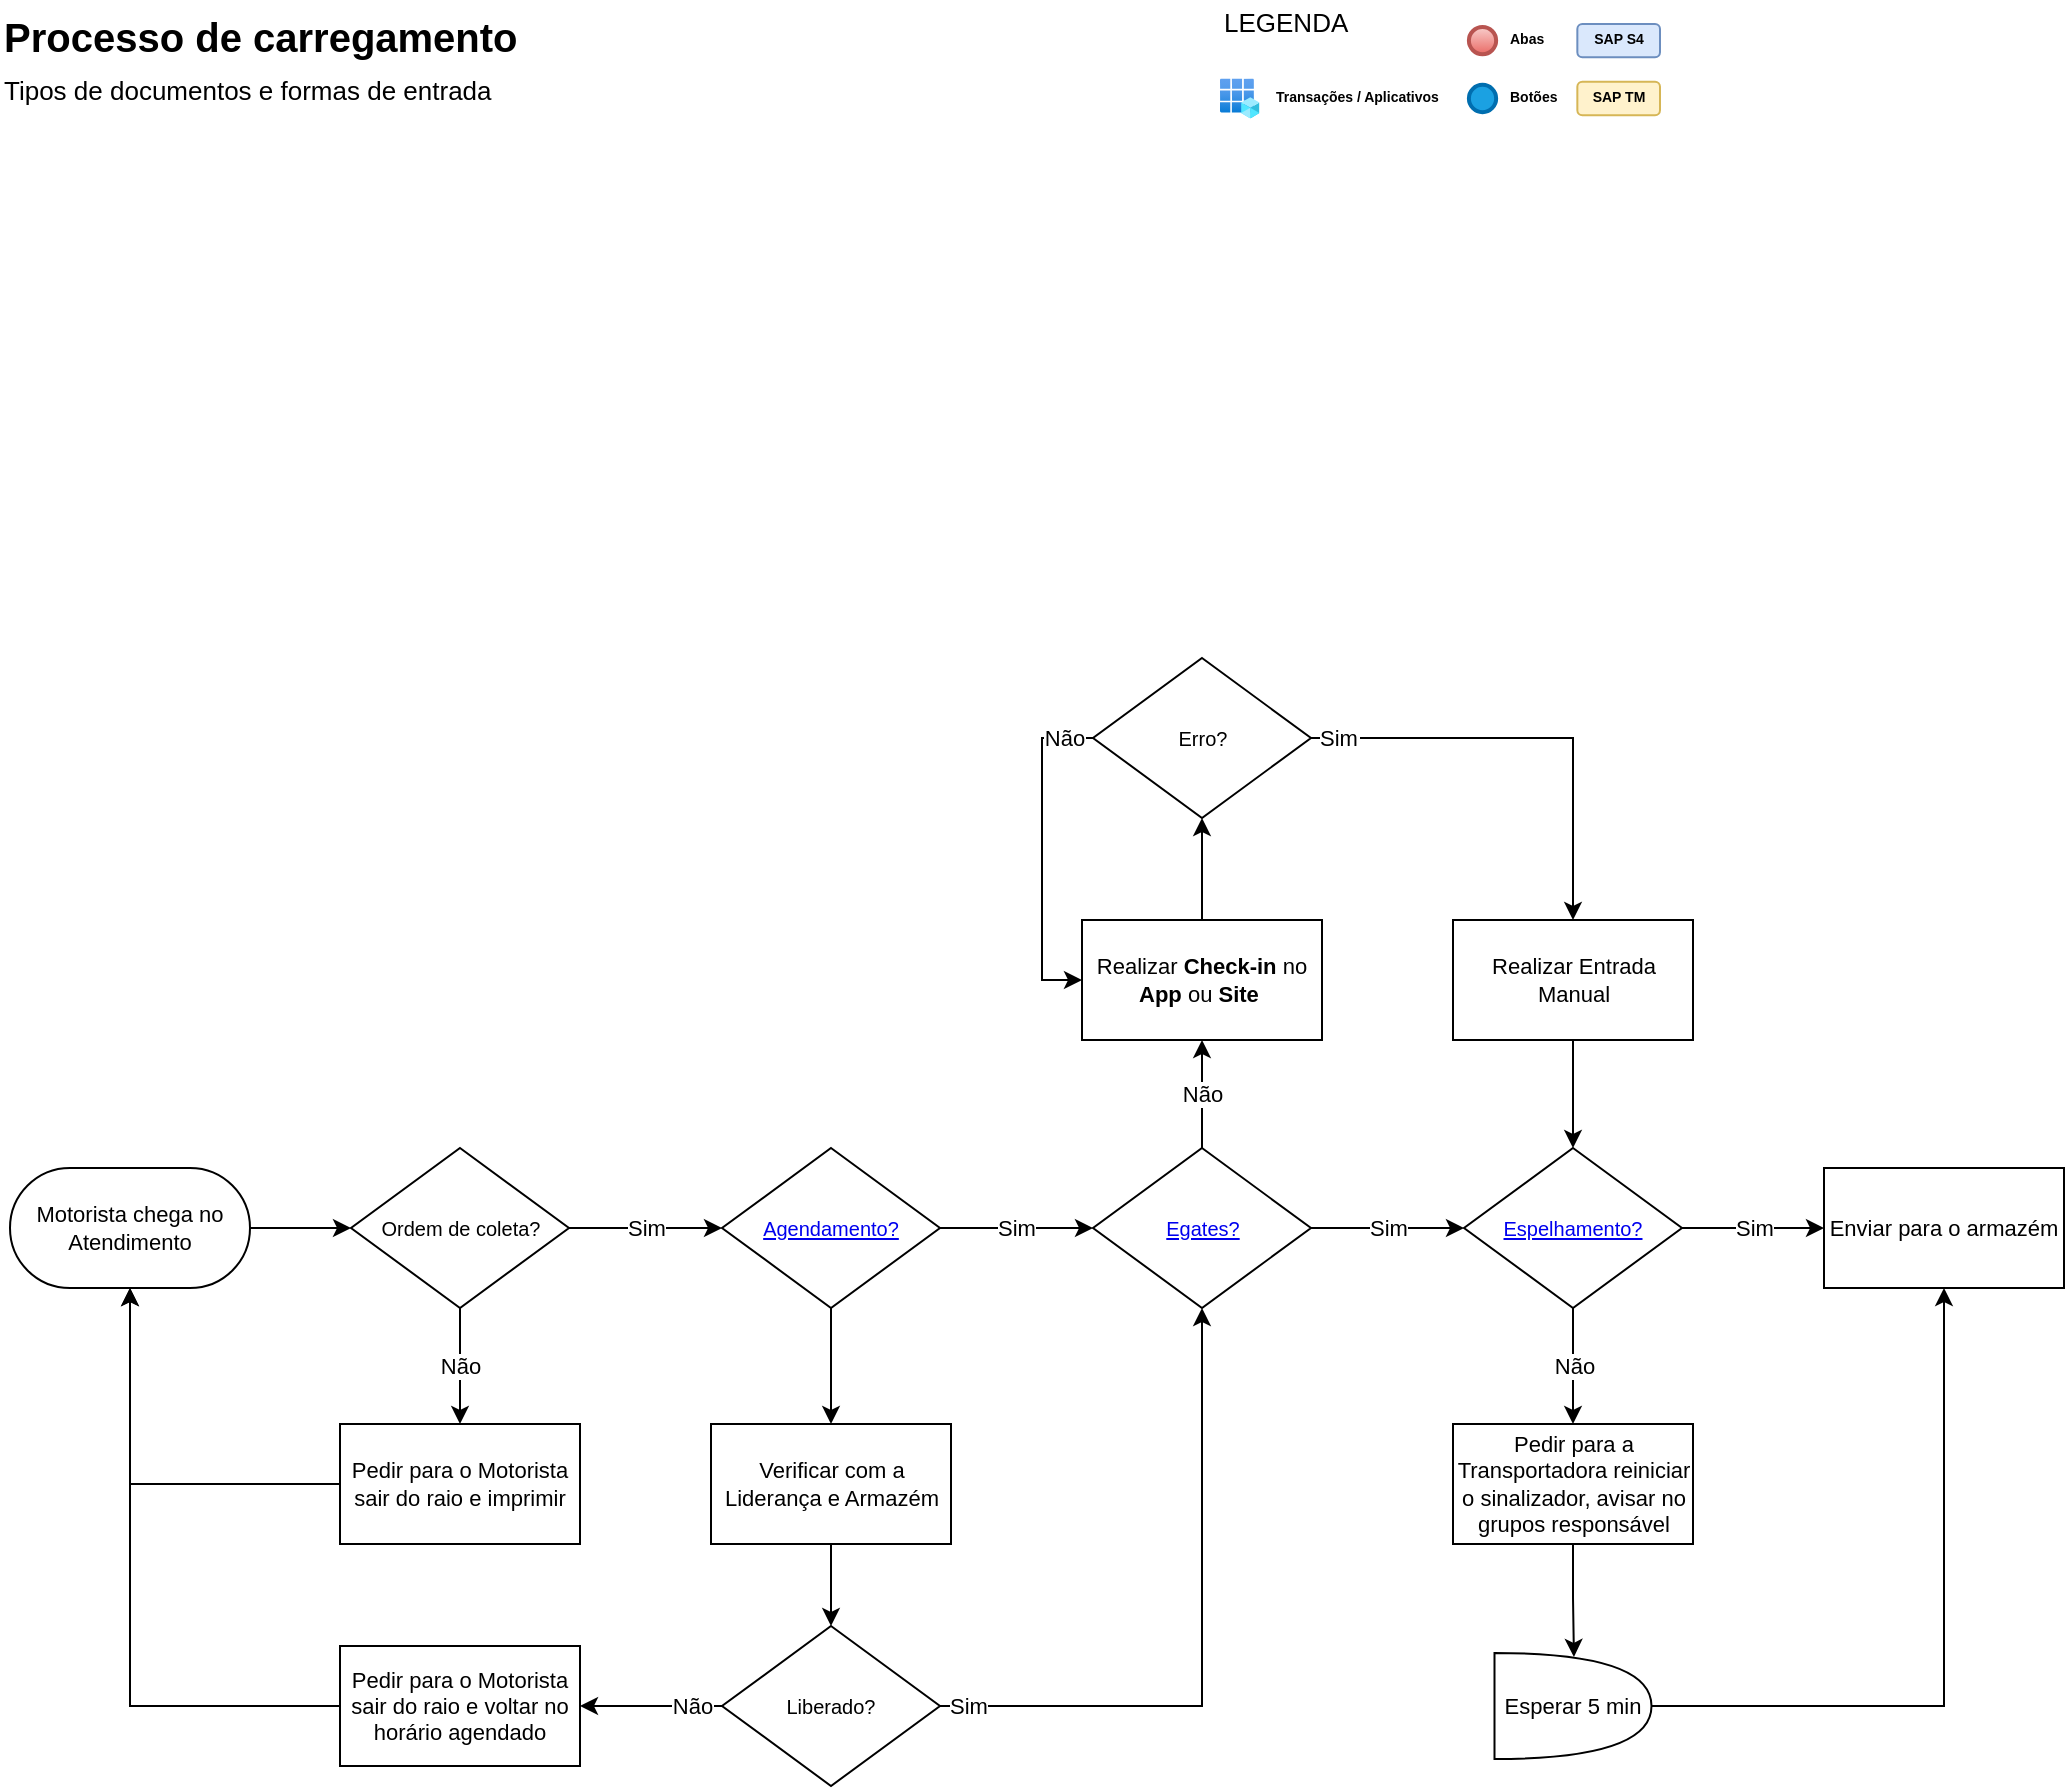 <mxfile version="24.0.5" type="github">
  <diagram name="Page-1" id="JQofYEXU-NoQVEOPvFRB">
    <mxGraphModel dx="778" dy="393" grid="0" gridSize="10" guides="1" tooltips="1" connect="1" arrows="1" fold="1" page="1" pageScale="1" pageWidth="850" pageHeight="1100" math="0" shadow="0">
      <root>
        <mxCell id="0" />
        <mxCell id="1" parent="0" />
        <mxCell id="aOmEqhJqzcy8wnbz2JpO-2" value="Processo de carregamento&lt;div style=&quot;&quot;&gt;&lt;span style=&quot;font-weight: 400;&quot;&gt;&lt;font style=&quot;font-size: 13px;&quot;&gt;Tipos de documentos e formas de entrada&lt;/font&gt;&lt;/span&gt;&lt;/div&gt;" style="text;html=1;align=left;verticalAlign=middle;whiteSpace=wrap;rounded=0;fontStyle=1;fontSize=20;" vertex="1" parent="1">
          <mxGeometry x="10" y="10" width="400" height="59.31" as="geometry" />
        </mxCell>
        <mxCell id="aOmEqhJqzcy8wnbz2JpO-13" value="" style="group" vertex="1" connectable="0" parent="1">
          <mxGeometry x="610" y="10" width="240" height="60" as="geometry" />
        </mxCell>
        <mxCell id="aOmEqhJqzcy8wnbz2JpO-3" value="LEGENDA" style="text;html=1;align=left;verticalAlign=middle;whiteSpace=wrap;rounded=0;fontStyle=0;fontSize=13;" vertex="1" parent="aOmEqhJqzcy8wnbz2JpO-13">
          <mxGeometry x="10" width="70" height="21.336" as="geometry" />
        </mxCell>
        <mxCell id="aOmEqhJqzcy8wnbz2JpO-4" value="" style="image;aspect=fixed;html=1;points=[];align=center;fontSize=12;image=img/lib/azure2/identity/App_Registrations.svg;" vertex="1" parent="aOmEqhJqzcy8wnbz2JpO-13">
          <mxGeometry x="10" y="39.233" width="19.712" height="20.032" as="geometry" />
        </mxCell>
        <mxCell id="aOmEqhJqzcy8wnbz2JpO-5" value="Transações / Aplicativos" style="text;html=1;align=left;verticalAlign=middle;whiteSpace=wrap;rounded=0;fontSize=7;fontStyle=1" vertex="1" parent="aOmEqhJqzcy8wnbz2JpO-13">
          <mxGeometry x="35.71" y="38.581" width="94.29" height="21.336" as="geometry" />
        </mxCell>
        <mxCell id="aOmEqhJqzcy8wnbz2JpO-6" value="" style="ellipse;whiteSpace=wrap;html=1;aspect=fixed;strokeWidth=2;fillColor=#1ba1e2;strokeColor=#006EAF;fontColor=#ffffff;" vertex="1" parent="aOmEqhJqzcy8wnbz2JpO-13">
          <mxGeometry x="134.444" y="42.433" width="13.632" height="13.632" as="geometry" />
        </mxCell>
        <mxCell id="aOmEqhJqzcy8wnbz2JpO-7" value="" style="ellipse;whiteSpace=wrap;html=1;aspect=fixed;fillColor=#f8cecc;strokeColor=#b85450;strokeWidth=2;gradientColor=#ea6b66;" vertex="1" parent="aOmEqhJqzcy8wnbz2JpO-13">
          <mxGeometry x="134.444" y="13.489" width="13.632" height="13.632" as="geometry" />
        </mxCell>
        <mxCell id="aOmEqhJqzcy8wnbz2JpO-8" value="Abas" style="text;html=1;align=left;verticalAlign=middle;whiteSpace=wrap;rounded=0;fontSize=7;fontStyle=1" vertex="1" parent="aOmEqhJqzcy8wnbz2JpO-13">
          <mxGeometry x="153.111" y="9.636" width="35.556" height="21.337" as="geometry" />
        </mxCell>
        <mxCell id="aOmEqhJqzcy8wnbz2JpO-9" value="Botões" style="text;html=1;align=left;verticalAlign=middle;whiteSpace=wrap;rounded=0;fontSize=7;fontStyle=1" vertex="1" parent="aOmEqhJqzcy8wnbz2JpO-13">
          <mxGeometry x="153.111" y="38.581" width="35.556" height="21.337" as="geometry" />
        </mxCell>
        <mxCell id="aOmEqhJqzcy8wnbz2JpO-11" value="SAP S4" style="rounded=1;whiteSpace=wrap;html=1;fontSize=7;fillColor=#dae8fc;strokeColor=#6c8ebf;fontStyle=1" vertex="1" parent="aOmEqhJqzcy8wnbz2JpO-13">
          <mxGeometry x="188.67" y="11.983" width="41.33" height="16.644" as="geometry" />
        </mxCell>
        <mxCell id="aOmEqhJqzcy8wnbz2JpO-14" value="SAP TM" style="rounded=1;whiteSpace=wrap;html=1;fontSize=7;fillColor=#fff2cc;strokeColor=#d6b656;fontStyle=1" vertex="1" parent="aOmEqhJqzcy8wnbz2JpO-13">
          <mxGeometry x="188.67" y="40.927" width="41.33" height="16.644" as="geometry" />
        </mxCell>
        <mxCell id="aOmEqhJqzcy8wnbz2JpO-19" style="edgeStyle=orthogonalEdgeStyle;rounded=0;orthogonalLoop=1;jettySize=auto;html=1;entryX=0;entryY=0.5;entryDx=0;entryDy=0;" edge="1" parent="1" source="aOmEqhJqzcy8wnbz2JpO-15" target="aOmEqhJqzcy8wnbz2JpO-17">
          <mxGeometry relative="1" as="geometry" />
        </mxCell>
        <mxCell id="aOmEqhJqzcy8wnbz2JpO-15" value="Motorista chega no Atendimento" style="rounded=1;whiteSpace=wrap;html=1;arcSize=50;fontSize=11;" vertex="1" parent="1">
          <mxGeometry x="15" y="594" width="120" height="60" as="geometry" />
        </mxCell>
        <mxCell id="aOmEqhJqzcy8wnbz2JpO-17" value="Ordem de coleta?" style="rhombus;whiteSpace=wrap;html=1;fontSize=10;" vertex="1" parent="1">
          <mxGeometry x="185.5" y="584" width="109" height="80" as="geometry" />
        </mxCell>
        <mxCell id="aOmEqhJqzcy8wnbz2JpO-22" style="edgeStyle=orthogonalEdgeStyle;rounded=0;orthogonalLoop=1;jettySize=auto;html=1;" edge="1" parent="1" source="aOmEqhJqzcy8wnbz2JpO-20" target="aOmEqhJqzcy8wnbz2JpO-15">
          <mxGeometry relative="1" as="geometry" />
        </mxCell>
        <mxCell id="aOmEqhJqzcy8wnbz2JpO-20" value="Pedir para o Motorista sair do raio e imprimir" style="rounded=0;whiteSpace=wrap;html=1;fontSize=11;" vertex="1" parent="1">
          <mxGeometry x="180" y="722" width="120" height="60" as="geometry" />
        </mxCell>
        <mxCell id="aOmEqhJqzcy8wnbz2JpO-21" value="Não" style="edgeStyle=orthogonalEdgeStyle;rounded=0;orthogonalLoop=1;jettySize=auto;html=1;entryX=0.5;entryY=0;entryDx=0;entryDy=0;strokeColor=#000000;" edge="1" parent="1" source="aOmEqhJqzcy8wnbz2JpO-17" target="aOmEqhJqzcy8wnbz2JpO-20">
          <mxGeometry relative="1" as="geometry">
            <mxPoint x="240" y="683" as="sourcePoint" />
            <mxPoint x="210" y="634" as="targetPoint" />
          </mxGeometry>
        </mxCell>
        <mxCell id="aOmEqhJqzcy8wnbz2JpO-30" value="Sim" style="edgeStyle=orthogonalEdgeStyle;rounded=0;orthogonalLoop=1;jettySize=auto;html=1;entryX=0;entryY=0.5;entryDx=0;entryDy=0;strokeColor=#000000;exitX=1;exitY=0.5;exitDx=0;exitDy=0;" edge="1" parent="1" source="aOmEqhJqzcy8wnbz2JpO-17">
          <mxGeometry relative="1" as="geometry">
            <mxPoint x="315.5" y="624" as="sourcePoint" />
            <mxPoint x="371" y="624" as="targetPoint" />
          </mxGeometry>
        </mxCell>
        <mxCell id="aOmEqhJqzcy8wnbz2JpO-27" value="" style="edgeStyle=orthogonalEdgeStyle;rounded=0;orthogonalLoop=1;jettySize=auto;html=1;entryX=0.5;entryY=0;entryDx=0;entryDy=0;exitX=0.5;exitY=1;exitDx=0;exitDy=0;strokeColor=#FF0000;" edge="1" parent="1" source="aOmEqhJqzcy8wnbz2JpO-17">
          <mxGeometry relative="1" as="geometry">
            <mxPoint x="240" y="664" as="sourcePoint" />
            <mxPoint x="240" y="664" as="targetPoint" />
          </mxGeometry>
        </mxCell>
        <mxCell id="aOmEqhJqzcy8wnbz2JpO-100" style="edgeStyle=orthogonalEdgeStyle;rounded=0;orthogonalLoop=1;jettySize=auto;html=1;entryX=0.5;entryY=0;entryDx=0;entryDy=0;strokeColor=default;align=center;verticalAlign=middle;fontFamily=Helvetica;fontSize=11;fontColor=default;labelBackgroundColor=default;endArrow=classic;" edge="1" parent="1" source="aOmEqhJqzcy8wnbz2JpO-40" target="aOmEqhJqzcy8wnbz2JpO-99">
          <mxGeometry relative="1" as="geometry" />
        </mxCell>
        <mxCell id="aOmEqhJqzcy8wnbz2JpO-40" value="&lt;a href=&quot;https://trackandtrace.com.br/core/monitoring/schedule&quot;&gt;Agendamento?&lt;/a&gt;" style="rhombus;whiteSpace=wrap;html=1;fontSize=10;" vertex="1" parent="1">
          <mxGeometry x="371" y="584" width="109" height="80" as="geometry" />
        </mxCell>
        <mxCell id="aOmEqhJqzcy8wnbz2JpO-50" value="Sim" style="edgeStyle=orthogonalEdgeStyle;rounded=0;orthogonalLoop=1;jettySize=auto;html=1;entryX=0;entryY=0.5;entryDx=0;entryDy=0;strokeColor=#000000;exitX=1;exitY=0.5;exitDx=0;exitDy=0;" edge="1" parent="1" source="aOmEqhJqzcy8wnbz2JpO-40">
          <mxGeometry relative="1" as="geometry">
            <mxPoint x="556.5" y="624" as="targetPoint" />
            <mxPoint x="501" y="624" as="sourcePoint" />
          </mxGeometry>
        </mxCell>
        <mxCell id="aOmEqhJqzcy8wnbz2JpO-52" value="&lt;a href=&quot;data:page/id,JQofYEXU-NoQVEOPvFRB&quot;&gt;Egates?&lt;/a&gt;" style="rhombus;whiteSpace=wrap;html=1;fontSize=10;" vertex="1" parent="1">
          <mxGeometry x="556.5" y="584" width="109" height="80" as="geometry" />
        </mxCell>
        <mxCell id="aOmEqhJqzcy8wnbz2JpO-75" style="edgeStyle=orthogonalEdgeStyle;rounded=0;orthogonalLoop=1;jettySize=auto;html=1;entryX=0.5;entryY=1;entryDx=0;entryDy=0;strokeColor=default;" edge="1" parent="1" source="aOmEqhJqzcy8wnbz2JpO-54" target="aOmEqhJqzcy8wnbz2JpO-74">
          <mxGeometry relative="1" as="geometry" />
        </mxCell>
        <mxCell id="aOmEqhJqzcy8wnbz2JpO-54" value="Realizar &lt;b&gt;Check-in&lt;/b&gt; no &lt;b&gt;App&lt;/b&gt; ou&amp;nbsp;&lt;b&gt;Site&amp;nbsp;&lt;/b&gt;" style="rounded=0;whiteSpace=wrap;html=1;fontSize=11;" vertex="1" parent="1">
          <mxGeometry x="551" y="470" width="120" height="60" as="geometry" />
        </mxCell>
        <mxCell id="aOmEqhJqzcy8wnbz2JpO-55" value="Não" style="edgeStyle=orthogonalEdgeStyle;rounded=0;orthogonalLoop=1;jettySize=auto;html=1;entryX=0.5;entryY=1;entryDx=0;entryDy=0;strokeColor=#000000;exitX=0.5;exitY=0;exitDx=0;exitDy=0;" edge="1" parent="1" source="aOmEqhJqzcy8wnbz2JpO-52" target="aOmEqhJqzcy8wnbz2JpO-54">
          <mxGeometry relative="1" as="geometry">
            <mxPoint x="611" y="565" as="sourcePoint" />
          </mxGeometry>
        </mxCell>
        <mxCell id="aOmEqhJqzcy8wnbz2JpO-57" value="Sim" style="edgeStyle=orthogonalEdgeStyle;rounded=0;orthogonalLoop=1;jettySize=auto;html=1;entryX=0;entryY=0.5;entryDx=0;entryDy=0;strokeColor=#000000;exitX=1;exitY=0.5;exitDx=0;exitDy=0;" edge="1" parent="1" source="aOmEqhJqzcy8wnbz2JpO-52">
          <mxGeometry relative="1" as="geometry">
            <mxPoint x="742" y="624" as="targetPoint" />
            <mxPoint x="686.5" y="624" as="sourcePoint" />
          </mxGeometry>
        </mxCell>
        <mxCell id="aOmEqhJqzcy8wnbz2JpO-119" value="Sim" style="edgeStyle=orthogonalEdgeStyle;rounded=0;orthogonalLoop=1;jettySize=auto;html=1;entryX=0;entryY=0.5;entryDx=0;entryDy=0;strokeColor=default;align=center;verticalAlign=middle;fontFamily=Helvetica;fontSize=11;fontColor=default;labelBackgroundColor=default;endArrow=classic;" edge="1" parent="1" source="aOmEqhJqzcy8wnbz2JpO-59" target="aOmEqhJqzcy8wnbz2JpO-117">
          <mxGeometry relative="1" as="geometry" />
        </mxCell>
        <mxCell id="aOmEqhJqzcy8wnbz2JpO-59" value="&lt;a href=&quot;https://trackandtrace.com.br/core/monitoring/panel&quot;&gt;Espelhamento?&lt;/a&gt;" style="rhombus;whiteSpace=wrap;html=1;fontSize=10;" vertex="1" parent="1">
          <mxGeometry x="742" y="584" width="109" height="80" as="geometry" />
        </mxCell>
        <mxCell id="aOmEqhJqzcy8wnbz2JpO-116" style="edgeStyle=orthogonalEdgeStyle;rounded=0;orthogonalLoop=1;jettySize=auto;html=1;strokeColor=default;align=center;verticalAlign=middle;fontFamily=Helvetica;fontSize=11;fontColor=default;labelBackgroundColor=default;endArrow=classic;exitX=0.5;exitY=1;exitDx=0;exitDy=0;entryX=0.506;entryY=0.037;entryDx=0;entryDy=0;entryPerimeter=0;" edge="1" parent="1" source="aOmEqhJqzcy8wnbz2JpO-61" target="aOmEqhJqzcy8wnbz2JpO-113">
          <mxGeometry relative="1" as="geometry">
            <mxPoint x="796.5" y="826.256" as="targetPoint" />
            <mxPoint x="796.503" y="788" as="sourcePoint" />
            <Array as="points">
              <mxPoint x="796" y="809" />
              <mxPoint x="797" y="809" />
            </Array>
          </mxGeometry>
        </mxCell>
        <mxCell id="aOmEqhJqzcy8wnbz2JpO-61" value="Pedir para a Transportadora reiniciar o sinalizador, avisar no grupos responsável" style="rounded=0;whiteSpace=wrap;html=1;fontSize=11;" vertex="1" parent="1">
          <mxGeometry x="736.5" y="722" width="120" height="60" as="geometry" />
        </mxCell>
        <mxCell id="aOmEqhJqzcy8wnbz2JpO-62" value="Não" style="edgeStyle=orthogonalEdgeStyle;rounded=0;orthogonalLoop=1;jettySize=auto;html=1;entryX=0.5;entryY=0;entryDx=0;entryDy=0;strokeColor=#000000;" edge="1" parent="1" source="aOmEqhJqzcy8wnbz2JpO-59" target="aOmEqhJqzcy8wnbz2JpO-61">
          <mxGeometry relative="1" as="geometry">
            <mxPoint x="796.519" y="683" as="sourcePoint" />
            <Array as="points">
              <mxPoint x="796" y="683" />
              <mxPoint x="796" y="683" />
            </Array>
          </mxGeometry>
        </mxCell>
        <mxCell id="aOmEqhJqzcy8wnbz2JpO-92" value="" style="edgeStyle=orthogonalEdgeStyle;rounded=0;orthogonalLoop=1;jettySize=auto;html=1;entryX=0.5;entryY=0;entryDx=0;entryDy=0;strokeColor=default;align=center;verticalAlign=middle;fontFamily=Helvetica;fontSize=11;fontColor=default;labelBackgroundColor=default;endArrow=classic;exitX=1;exitY=0.5;exitDx=0;exitDy=0;" edge="1" parent="1" source="aOmEqhJqzcy8wnbz2JpO-95" target="aOmEqhJqzcy8wnbz2JpO-76">
          <mxGeometry relative="1" as="geometry">
            <mxPoint x="671" y="379" as="sourcePoint" />
            <Array as="points">
              <mxPoint x="796" y="379" />
            </Array>
          </mxGeometry>
        </mxCell>
        <mxCell id="aOmEqhJqzcy8wnbz2JpO-98" style="edgeStyle=orthogonalEdgeStyle;rounded=0;orthogonalLoop=1;jettySize=auto;html=1;entryX=0;entryY=0.5;entryDx=0;entryDy=0;strokeColor=default;align=center;verticalAlign=middle;fontFamily=Helvetica;fontSize=11;fontColor=default;labelBackgroundColor=default;endArrow=classic;exitX=0;exitY=0.5;exitDx=0;exitDy=0;" edge="1" parent="1" source="aOmEqhJqzcy8wnbz2JpO-74" target="aOmEqhJqzcy8wnbz2JpO-54">
          <mxGeometry relative="1" as="geometry">
            <Array as="points">
              <mxPoint x="531" y="379" />
              <mxPoint x="531" y="500" />
            </Array>
          </mxGeometry>
        </mxCell>
        <mxCell id="aOmEqhJqzcy8wnbz2JpO-74" value="Erro?" style="rhombus;whiteSpace=wrap;html=1;fontSize=10;" vertex="1" parent="1">
          <mxGeometry x="556.5" y="339" width="109" height="80" as="geometry" />
        </mxCell>
        <mxCell id="aOmEqhJqzcy8wnbz2JpO-91" style="edgeStyle=orthogonalEdgeStyle;rounded=0;orthogonalLoop=1;jettySize=auto;html=1;entryX=0.5;entryY=0;entryDx=0;entryDy=0;strokeColor=default;align=center;verticalAlign=middle;fontFamily=Helvetica;fontSize=11;fontColor=default;labelBackgroundColor=default;endArrow=classic;" edge="1" parent="1" source="aOmEqhJqzcy8wnbz2JpO-76" target="aOmEqhJqzcy8wnbz2JpO-59">
          <mxGeometry relative="1" as="geometry" />
        </mxCell>
        <mxCell id="aOmEqhJqzcy8wnbz2JpO-76" value="Realizar Entrada Manual" style="rounded=0;whiteSpace=wrap;html=1;fontSize=11;" vertex="1" parent="1">
          <mxGeometry x="736.5" y="470" width="120" height="60" as="geometry" />
        </mxCell>
        <mxCell id="aOmEqhJqzcy8wnbz2JpO-96" value="" style="edgeStyle=orthogonalEdgeStyle;rounded=0;orthogonalLoop=1;jettySize=auto;html=1;entryX=0.5;entryY=0;entryDx=0;entryDy=0;strokeColor=default;align=center;verticalAlign=middle;fontFamily=Helvetica;fontSize=11;fontColor=default;labelBackgroundColor=default;endArrow=classic;exitX=1;exitY=0.5;exitDx=0;exitDy=0;" edge="1" parent="1" source="aOmEqhJqzcy8wnbz2JpO-74" target="aOmEqhJqzcy8wnbz2JpO-95">
          <mxGeometry relative="1" as="geometry">
            <mxPoint x="666" y="379" as="sourcePoint" />
            <mxPoint x="797" y="470" as="targetPoint" />
            <Array as="points" />
          </mxGeometry>
        </mxCell>
        <mxCell id="aOmEqhJqzcy8wnbz2JpO-95" value="Sim" style="text;html=1;align=center;verticalAlign=middle;whiteSpace=wrap;rounded=0;fontFamily=Helvetica;fontSize=11;fontColor=default;labelBackgroundColor=default;" vertex="1" parent="1">
          <mxGeometry x="669" y="373.5" width="21" height="11" as="geometry" />
        </mxCell>
        <mxCell id="aOmEqhJqzcy8wnbz2JpO-97" value="Não" style="text;html=1;align=center;verticalAlign=middle;whiteSpace=wrap;rounded=0;fontFamily=Helvetica;fontSize=11;fontColor=default;labelBackgroundColor=default;" vertex="1" parent="1">
          <mxGeometry x="532" y="373.5" width="21" height="11" as="geometry" />
        </mxCell>
        <mxCell id="aOmEqhJqzcy8wnbz2JpO-102" style="edgeStyle=orthogonalEdgeStyle;rounded=0;orthogonalLoop=1;jettySize=auto;html=1;entryX=0.5;entryY=0;entryDx=0;entryDy=0;strokeColor=default;align=center;verticalAlign=middle;fontFamily=Helvetica;fontSize=11;fontColor=default;labelBackgroundColor=default;endArrow=classic;" edge="1" parent="1" source="aOmEqhJqzcy8wnbz2JpO-99" target="aOmEqhJqzcy8wnbz2JpO-101">
          <mxGeometry relative="1" as="geometry" />
        </mxCell>
        <mxCell id="aOmEqhJqzcy8wnbz2JpO-99" value="Verificar com a Liderança e Armazém" style="rounded=0;whiteSpace=wrap;html=1;fontSize=11;" vertex="1" parent="1">
          <mxGeometry x="365.5" y="722" width="120" height="60" as="geometry" />
        </mxCell>
        <mxCell id="aOmEqhJqzcy8wnbz2JpO-103" style="edgeStyle=orthogonalEdgeStyle;rounded=0;orthogonalLoop=1;jettySize=auto;html=1;entryX=0.5;entryY=1;entryDx=0;entryDy=0;strokeColor=default;align=center;verticalAlign=middle;fontFamily=Helvetica;fontSize=11;fontColor=default;labelBackgroundColor=default;endArrow=classic;exitX=1;exitY=0.5;exitDx=0;exitDy=0;" edge="1" parent="1" source="aOmEqhJqzcy8wnbz2JpO-101" target="aOmEqhJqzcy8wnbz2JpO-52">
          <mxGeometry relative="1" as="geometry" />
        </mxCell>
        <mxCell id="aOmEqhJqzcy8wnbz2JpO-108" style="edgeStyle=orthogonalEdgeStyle;rounded=0;orthogonalLoop=1;jettySize=auto;html=1;entryX=1;entryY=0.5;entryDx=0;entryDy=0;strokeColor=default;align=center;verticalAlign=middle;fontFamily=Helvetica;fontSize=11;fontColor=default;labelBackgroundColor=default;endArrow=classic;exitX=0;exitY=0.5;exitDx=0;exitDy=0;" edge="1" parent="1" source="aOmEqhJqzcy8wnbz2JpO-101" target="aOmEqhJqzcy8wnbz2JpO-107">
          <mxGeometry relative="1" as="geometry" />
        </mxCell>
        <mxCell id="aOmEqhJqzcy8wnbz2JpO-101" value="Liberado?" style="rhombus;whiteSpace=wrap;html=1;fontSize=10;" vertex="1" parent="1">
          <mxGeometry x="371" y="823" width="109" height="80" as="geometry" />
        </mxCell>
        <mxCell id="aOmEqhJqzcy8wnbz2JpO-104" value="Sim" style="text;html=1;align=center;verticalAlign=middle;whiteSpace=wrap;rounded=0;fontFamily=Helvetica;fontSize=11;fontColor=default;labelBackgroundColor=default;" vertex="1" parent="1">
          <mxGeometry x="484" y="857.5" width="21" height="11" as="geometry" />
        </mxCell>
        <mxCell id="aOmEqhJqzcy8wnbz2JpO-109" style="edgeStyle=orthogonalEdgeStyle;rounded=0;orthogonalLoop=1;jettySize=auto;html=1;strokeColor=default;align=center;verticalAlign=middle;fontFamily=Helvetica;fontSize=11;fontColor=default;labelBackgroundColor=default;endArrow=classic;" edge="1" parent="1" source="aOmEqhJqzcy8wnbz2JpO-107" target="aOmEqhJqzcy8wnbz2JpO-15">
          <mxGeometry relative="1" as="geometry" />
        </mxCell>
        <mxCell id="aOmEqhJqzcy8wnbz2JpO-107" value="Pedir para o Motorista sair do raio e voltar no horário agendado" style="rounded=0;whiteSpace=wrap;html=1;fontSize=11;" vertex="1" parent="1">
          <mxGeometry x="180" y="833" width="120" height="60" as="geometry" />
        </mxCell>
        <mxCell id="aOmEqhJqzcy8wnbz2JpO-110" value="Não" style="text;html=1;align=center;verticalAlign=middle;whiteSpace=wrap;rounded=0;fontFamily=Helvetica;fontSize=11;fontColor=default;labelBackgroundColor=default;" vertex="1" parent="1">
          <mxGeometry x="346" y="857.5" width="21" height="11" as="geometry" />
        </mxCell>
        <mxCell id="aOmEqhJqzcy8wnbz2JpO-118" style="edgeStyle=orthogonalEdgeStyle;rounded=0;orthogonalLoop=1;jettySize=auto;html=1;entryX=0.5;entryY=1;entryDx=0;entryDy=0;strokeColor=default;align=center;verticalAlign=middle;fontFamily=Helvetica;fontSize=11;fontColor=default;labelBackgroundColor=default;endArrow=classic;" edge="1" parent="1" source="aOmEqhJqzcy8wnbz2JpO-113" target="aOmEqhJqzcy8wnbz2JpO-117">
          <mxGeometry relative="1" as="geometry" />
        </mxCell>
        <mxCell id="aOmEqhJqzcy8wnbz2JpO-113" value="Esperar 5 min" style="shape=or;whiteSpace=wrap;html=1;fontFamily=Helvetica;fontSize=11;fontColor=default;labelBackgroundColor=default;" vertex="1" parent="1">
          <mxGeometry x="757.25" y="836.5" width="78.5" height="53" as="geometry" />
        </mxCell>
        <mxCell id="aOmEqhJqzcy8wnbz2JpO-117" value="Enviar para o armazém" style="rounded=0;whiteSpace=wrap;html=1;fontSize=11;" vertex="1" parent="1">
          <mxGeometry x="922" y="594" width="120" height="60" as="geometry" />
        </mxCell>
      </root>
    </mxGraphModel>
  </diagram>
</mxfile>
